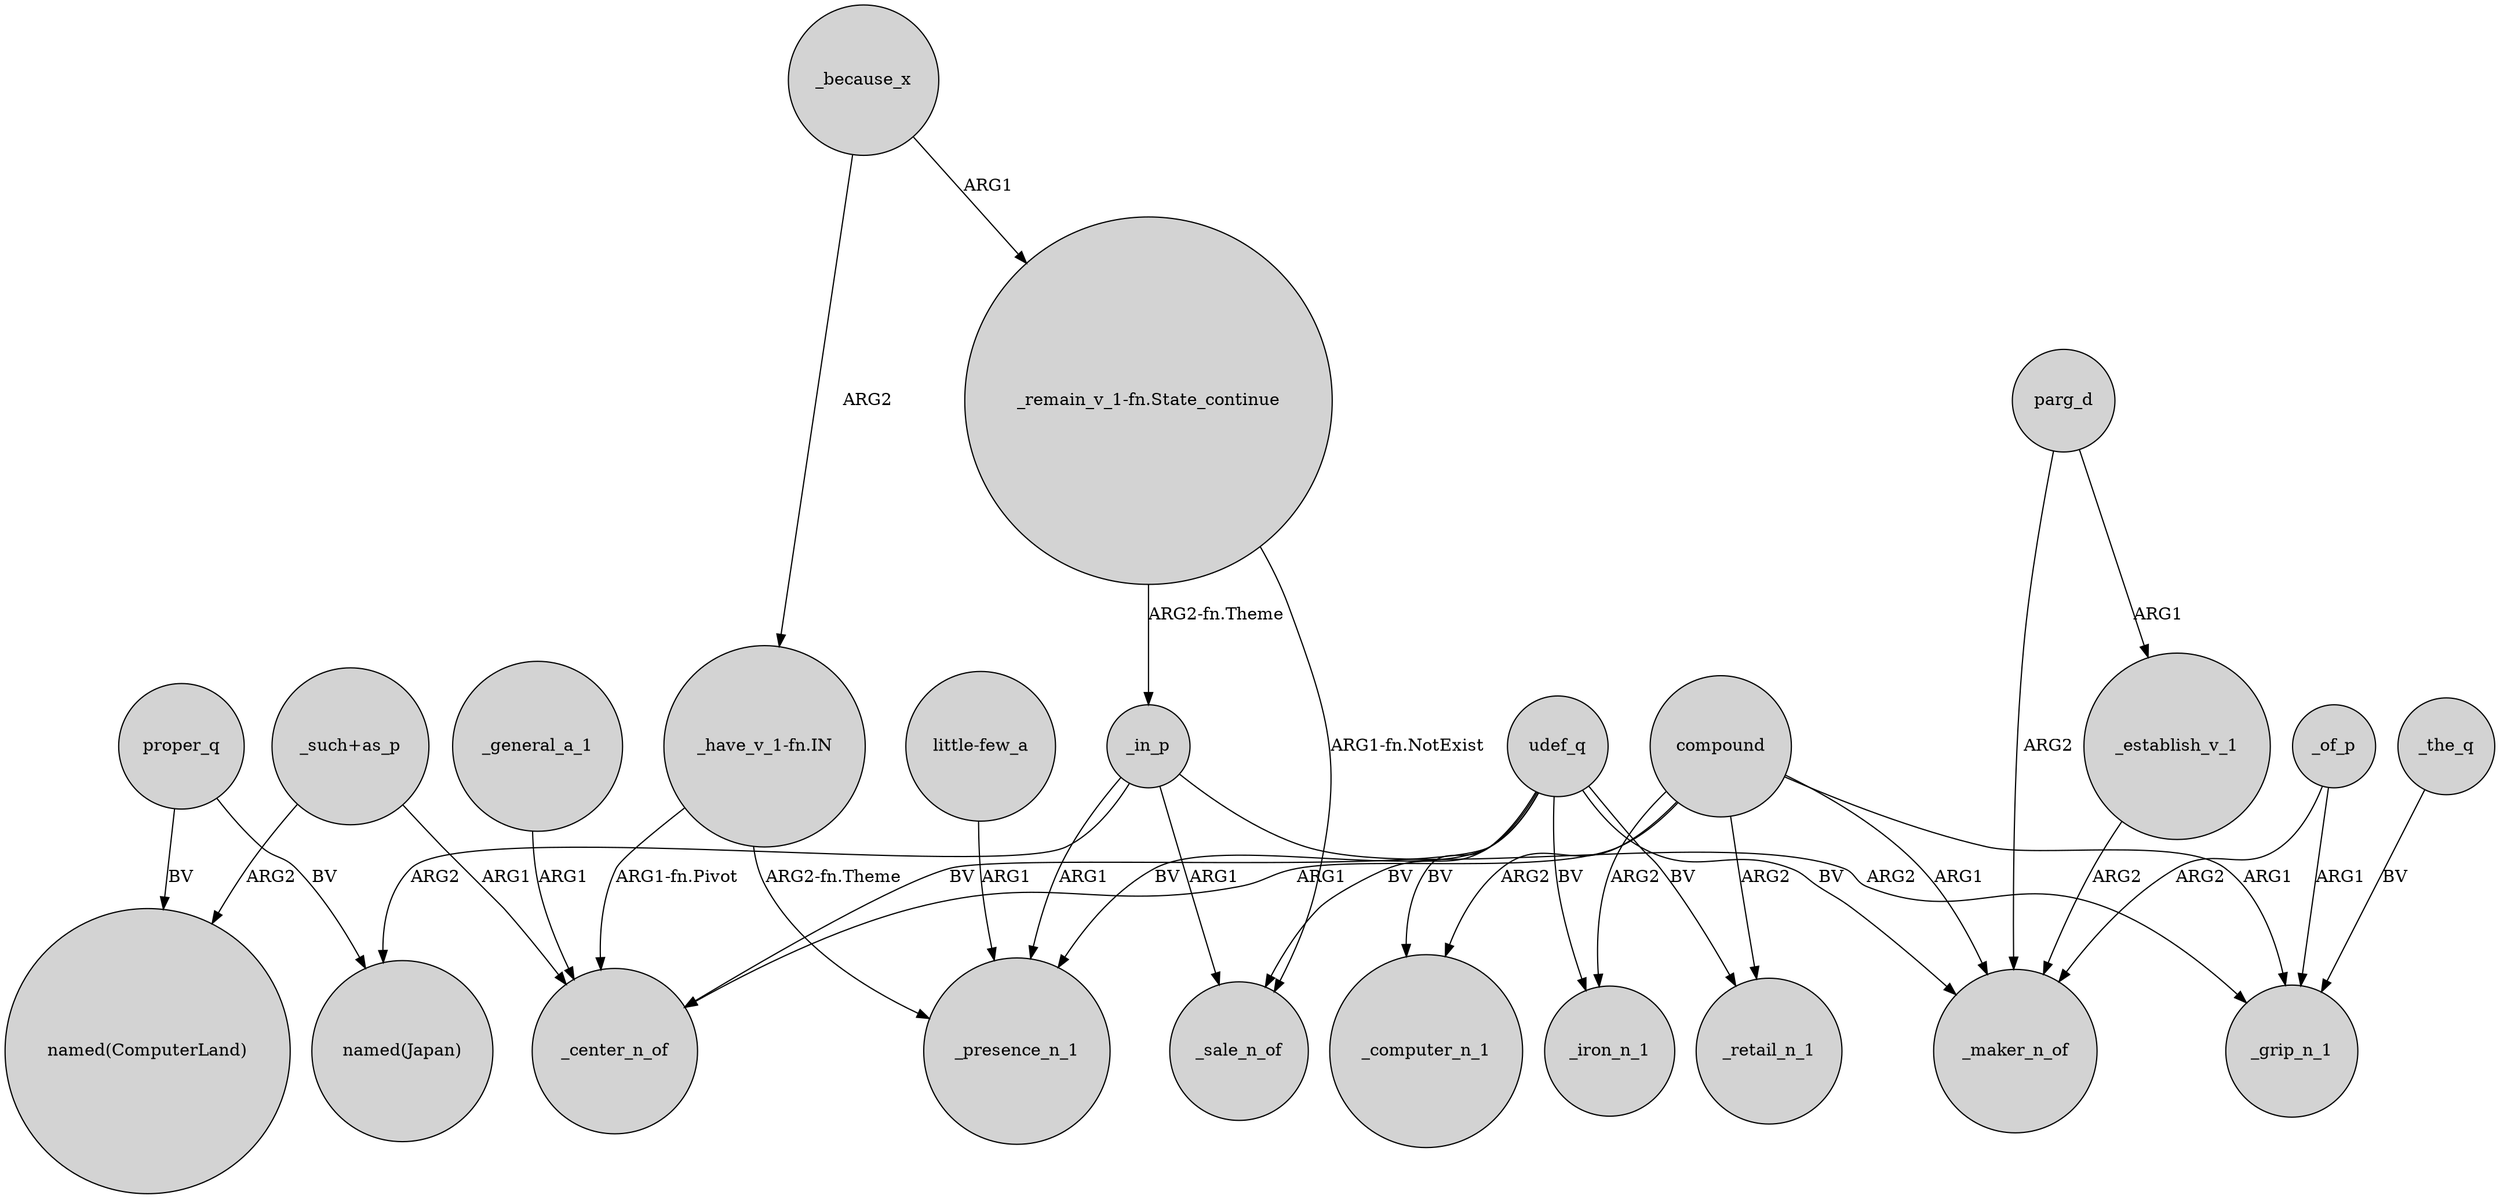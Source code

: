 digraph {
	node [shape=circle style=filled]
	proper_q -> "named(ComputerLand)" [label=BV]
	_in_p -> _presence_n_1 [label=ARG1]
	_in_p -> _grip_n_1 [label=ARG2]
	_because_x -> "_remain_v_1-fn.State_continue" [label=ARG1]
	"little-few_a" -> _presence_n_1 [label=ARG1]
	"_remain_v_1-fn.State_continue" -> _sale_n_of [label="ARG1-fn.NotExist"]
	_general_a_1 -> _center_n_of [label=ARG1]
	udef_q -> _iron_n_1 [label=BV]
	_establish_v_1 -> _maker_n_of [label=ARG2]
	_of_p -> _grip_n_1 [label=ARG1]
	_because_x -> "_have_v_1-fn.IN" [label=ARG2]
	compound -> _retail_n_1 [label=ARG2]
	_of_p -> _maker_n_of [label=ARG2]
	compound -> _maker_n_of [label=ARG1]
	"_have_v_1-fn.IN" -> _presence_n_1 [label="ARG2-fn.Theme"]
	"_have_v_1-fn.IN" -> _center_n_of [label="ARG1-fn.Pivot"]
	_the_q -> _grip_n_1 [label=BV]
	parg_d -> _maker_n_of [label=ARG2]
	proper_q -> "named(Japan)" [label=BV]
	udef_q -> _center_n_of [label=BV]
	compound -> _iron_n_1 [label=ARG2]
	udef_q -> _computer_n_1 [label=BV]
	parg_d -> _establish_v_1 [label=ARG1]
	compound -> _computer_n_1 [label=ARG2]
	udef_q -> _presence_n_1 [label=BV]
	"_remain_v_1-fn.State_continue" -> _in_p [label="ARG2-fn.Theme"]
	udef_q -> _maker_n_of [label=BV]
	compound -> _center_n_of [label=ARG1]
	udef_q -> _sale_n_of [label=BV]
	compound -> _grip_n_1 [label=ARG1]
	udef_q -> _retail_n_1 [label=BV]
	_in_p -> _sale_n_of [label=ARG1]
	"_such+as_p" -> "named(ComputerLand)" [label=ARG2]
	"_such+as_p" -> _center_n_of [label=ARG1]
	_in_p -> "named(Japan)" [label=ARG2]
}
